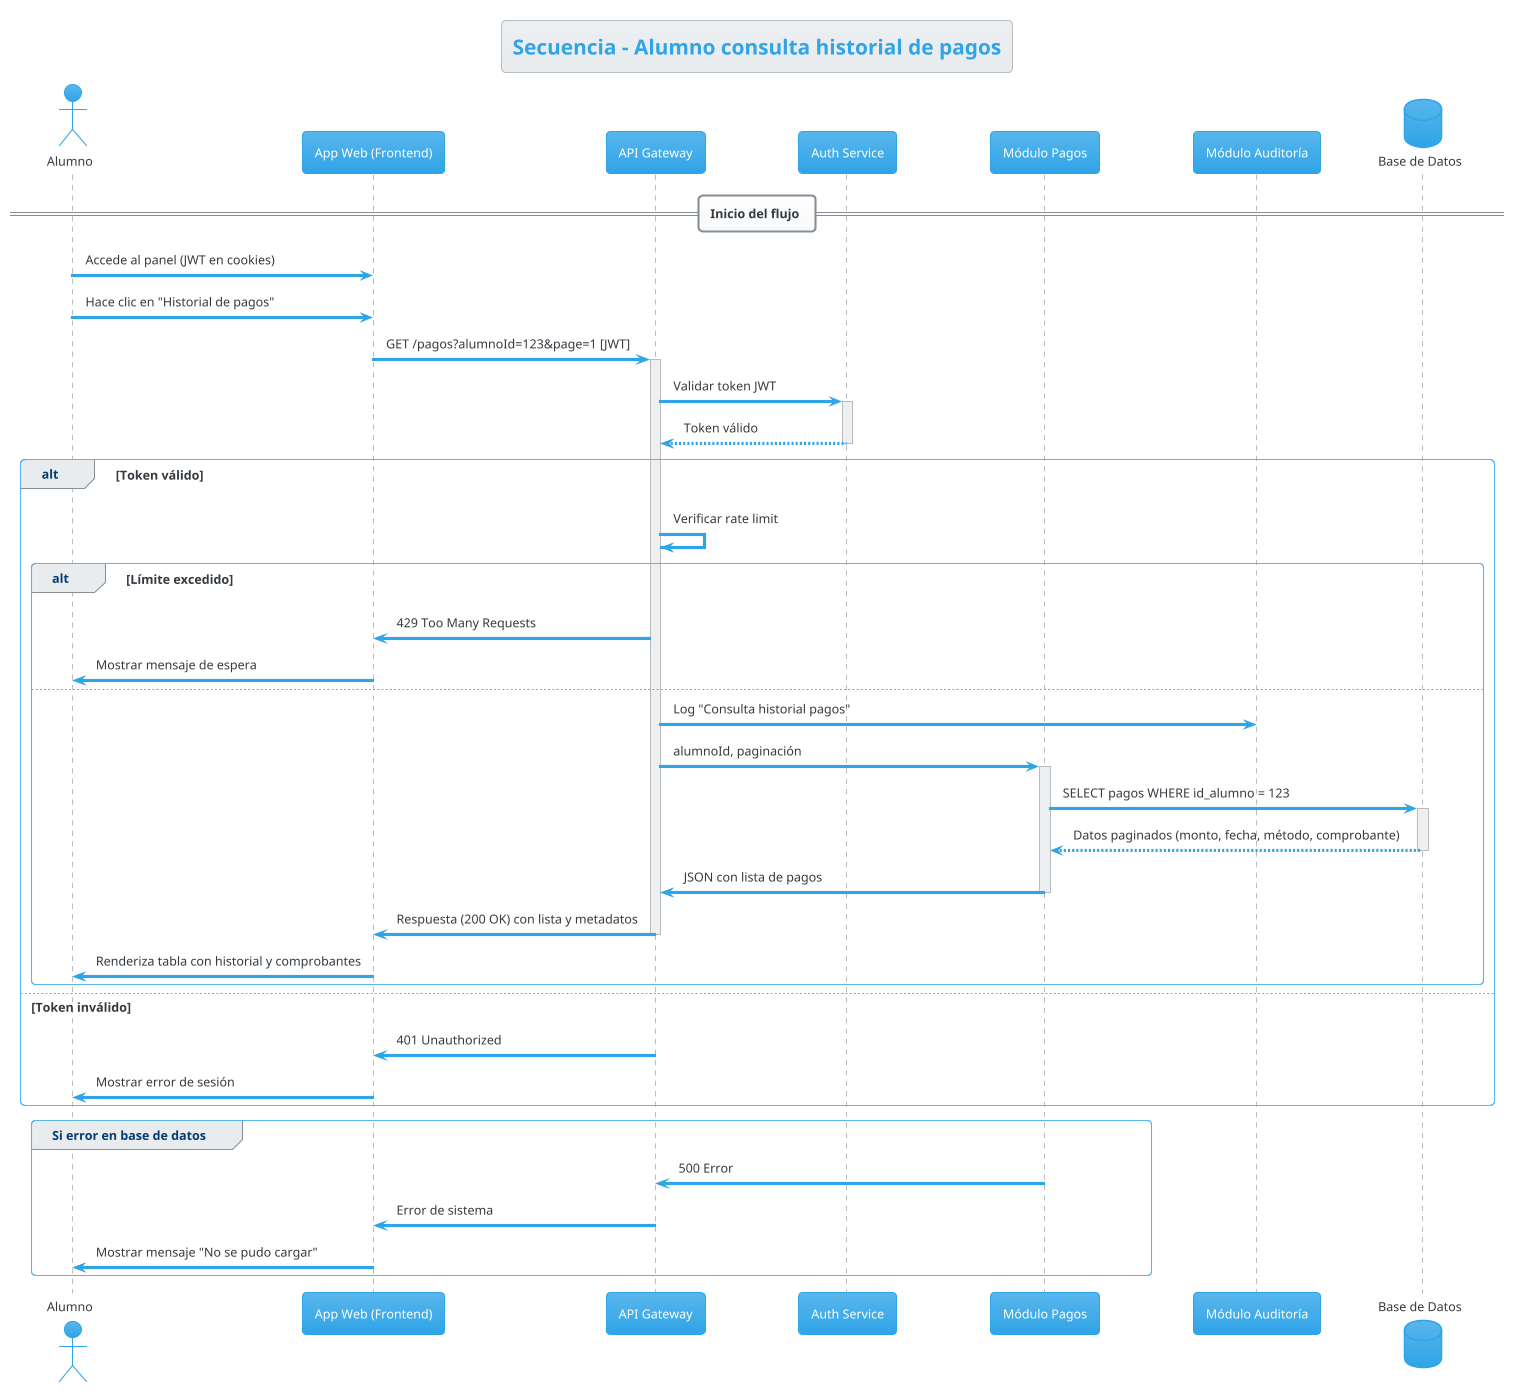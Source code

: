 @startuml S_A02_ConsultaHistorialPagos
!theme cerulean
skinparam linetype ortho

title Secuencia - Alumno consulta historial de pagos

actor "Alumno" as AL
participant "App Web (Frontend)" as FE
participant "API Gateway" as API
participant "Auth Service" as AUTH
participant "Módulo Pagos" as PG
participant "Módulo Auditoría" as AUD
database "Base de Datos" as DB

== Inicio del flujo ==
AL -> FE : Accede al panel (JWT en cookies)
AL -> FE : Hace clic en "Historial de pagos"

FE -> API : GET /pagos?alumnoId=123&page=1 [JWT]
activate API

API -> AUTH : Validar token JWT
activate AUTH
AUTH --> API : Token válido
deactivate AUTH

alt Token válido
    API -> API : Verificar rate limit
    alt Límite excedido
        API -> FE : 429 Too Many Requests
        FE -> AL : Mostrar mensaje de espera
    else
        API -> AUD : Log "Consulta historial pagos"
        API -> PG : alumnoId, paginación
        activate PG

        PG -> DB : SELECT pagos WHERE id_alumno = 123
        activate DB
        PG <-- DB : Datos paginados (monto, fecha, método, comprobante)
        deactivate DB

        PG -> API : JSON con lista de pagos
        deactivate PG

        API -> FE : Respuesta (200 OK) con lista y metadatos
        deactivate API

        FE -> AL : Renderiza tabla con historial y comprobantes
    end
else Token inválido
    API -> FE : 401 Unauthorized
    FE -> AL : Mostrar error de sesión
    deactivate API
end

group Si error en base de datos
    PG -> API : 500 Error
    API -> FE : Error de sistema
    FE -> AL : Mostrar mensaje "No se pudo cargar"
end

@enduml

